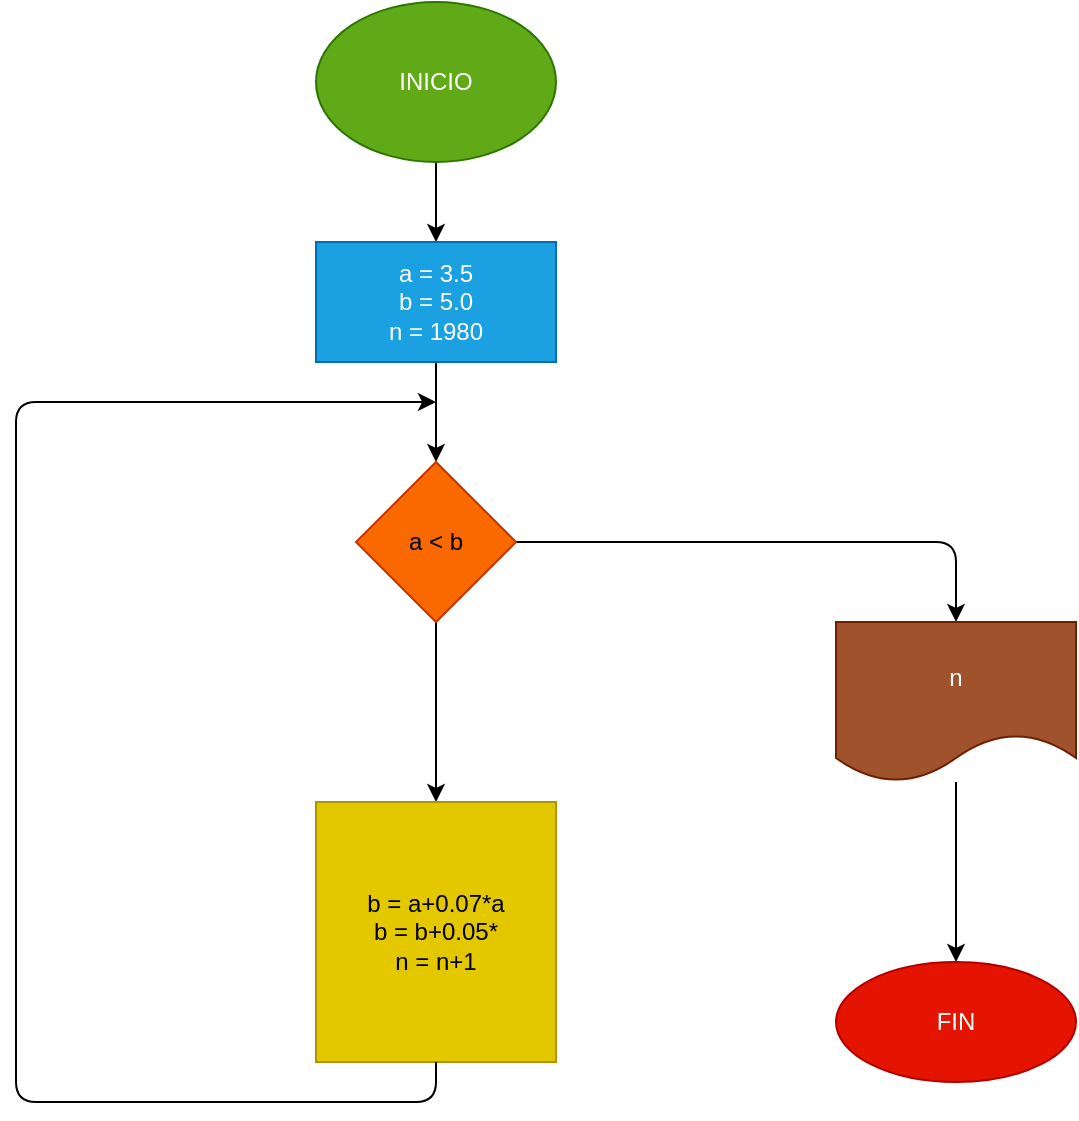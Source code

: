 <mxfile>
    <diagram id="OXyrRSCqB4FgyaqaBhxk" name="Página-1">
        <mxGraphModel dx="592" dy="459" grid="1" gridSize="10" guides="1" tooltips="1" connect="1" arrows="1" fold="1" page="1" pageScale="1" pageWidth="827" pageHeight="1169" math="0" shadow="0">
            <root>
                <mxCell id="0"/>
                <mxCell id="1" parent="0"/>
                <mxCell id="4" value="" style="edgeStyle=none;html=1;" edge="1" parent="1" source="2" target="3">
                    <mxGeometry relative="1" as="geometry"/>
                </mxCell>
                <mxCell id="2" value="INICIO" style="ellipse;whiteSpace=wrap;html=1;fillColor=#60a917;fontColor=#ffffff;strokeColor=#2D7600;" vertex="1" parent="1">
                    <mxGeometry x="230" y="10" width="120" height="80" as="geometry"/>
                </mxCell>
                <mxCell id="8" value="" style="edgeStyle=none;html=1;" edge="1" parent="1" source="3" target="7">
                    <mxGeometry relative="1" as="geometry"/>
                </mxCell>
                <mxCell id="3" value="a = 3.5&lt;br&gt;b = 5.0&lt;br&gt;n = 1980" style="whiteSpace=wrap;html=1;fillColor=#1ba1e2;fontColor=#ffffff;strokeColor=#006EAF;" vertex="1" parent="1">
                    <mxGeometry x="230" y="130" width="120" height="60" as="geometry"/>
                </mxCell>
                <mxCell id="10" value="" style="edgeStyle=none;html=1;" edge="1" parent="1" source="7" target="9">
                    <mxGeometry relative="1" as="geometry">
                        <Array as="points">
                            <mxPoint x="550" y="280"/>
                        </Array>
                    </mxGeometry>
                </mxCell>
                <mxCell id="14" value="" style="edgeStyle=none;html=1;" edge="1" parent="1" source="7" target="13">
                    <mxGeometry relative="1" as="geometry"/>
                </mxCell>
                <mxCell id="7" value="a &amp;lt; b" style="rhombus;whiteSpace=wrap;html=1;fillColor=#fa6800;fontColor=#000000;strokeColor=#C73500;" vertex="1" parent="1">
                    <mxGeometry x="250" y="240" width="80" height="80" as="geometry"/>
                </mxCell>
                <mxCell id="12" value="" style="edgeStyle=none;html=1;" edge="1" parent="1" source="9" target="11">
                    <mxGeometry relative="1" as="geometry"/>
                </mxCell>
                <mxCell id="9" value="n" style="shape=document;whiteSpace=wrap;html=1;boundedLbl=1;fillColor=#a0522d;fontColor=#ffffff;strokeColor=#6D1F00;" vertex="1" parent="1">
                    <mxGeometry x="490" y="320" width="120" height="80" as="geometry"/>
                </mxCell>
                <mxCell id="11" value="FIN" style="ellipse;whiteSpace=wrap;html=1;fillColor=#e51400;fontColor=#ffffff;strokeColor=#B20000;" vertex="1" parent="1">
                    <mxGeometry x="490" y="490" width="120" height="60" as="geometry"/>
                </mxCell>
                <mxCell id="13" value="b = a+0.07*a&lt;br&gt;b = b+0.05*&lt;br&gt;n = n+1" style="whiteSpace=wrap;html=1;fillColor=#e3c800;fontColor=#000000;strokeColor=#B09500;" vertex="1" parent="1">
                    <mxGeometry x="230" y="410" width="120" height="130" as="geometry"/>
                </mxCell>
                <mxCell id="15" value="" style="endArrow=classic;html=1;exitX=0.5;exitY=1;exitDx=0;exitDy=0;" edge="1" parent="1" source="13">
                    <mxGeometry width="50" height="50" relative="1" as="geometry">
                        <mxPoint x="290" y="610" as="sourcePoint"/>
                        <mxPoint x="290" y="210" as="targetPoint"/>
                        <Array as="points">
                            <mxPoint x="290" y="560"/>
                            <mxPoint x="270" y="560"/>
                            <mxPoint x="230" y="560"/>
                            <mxPoint x="180" y="560"/>
                            <mxPoint x="80" y="560"/>
                            <mxPoint x="80" y="380"/>
                            <mxPoint x="80" y="210"/>
                        </Array>
                    </mxGeometry>
                </mxCell>
            </root>
        </mxGraphModel>
    </diagram>
</mxfile>